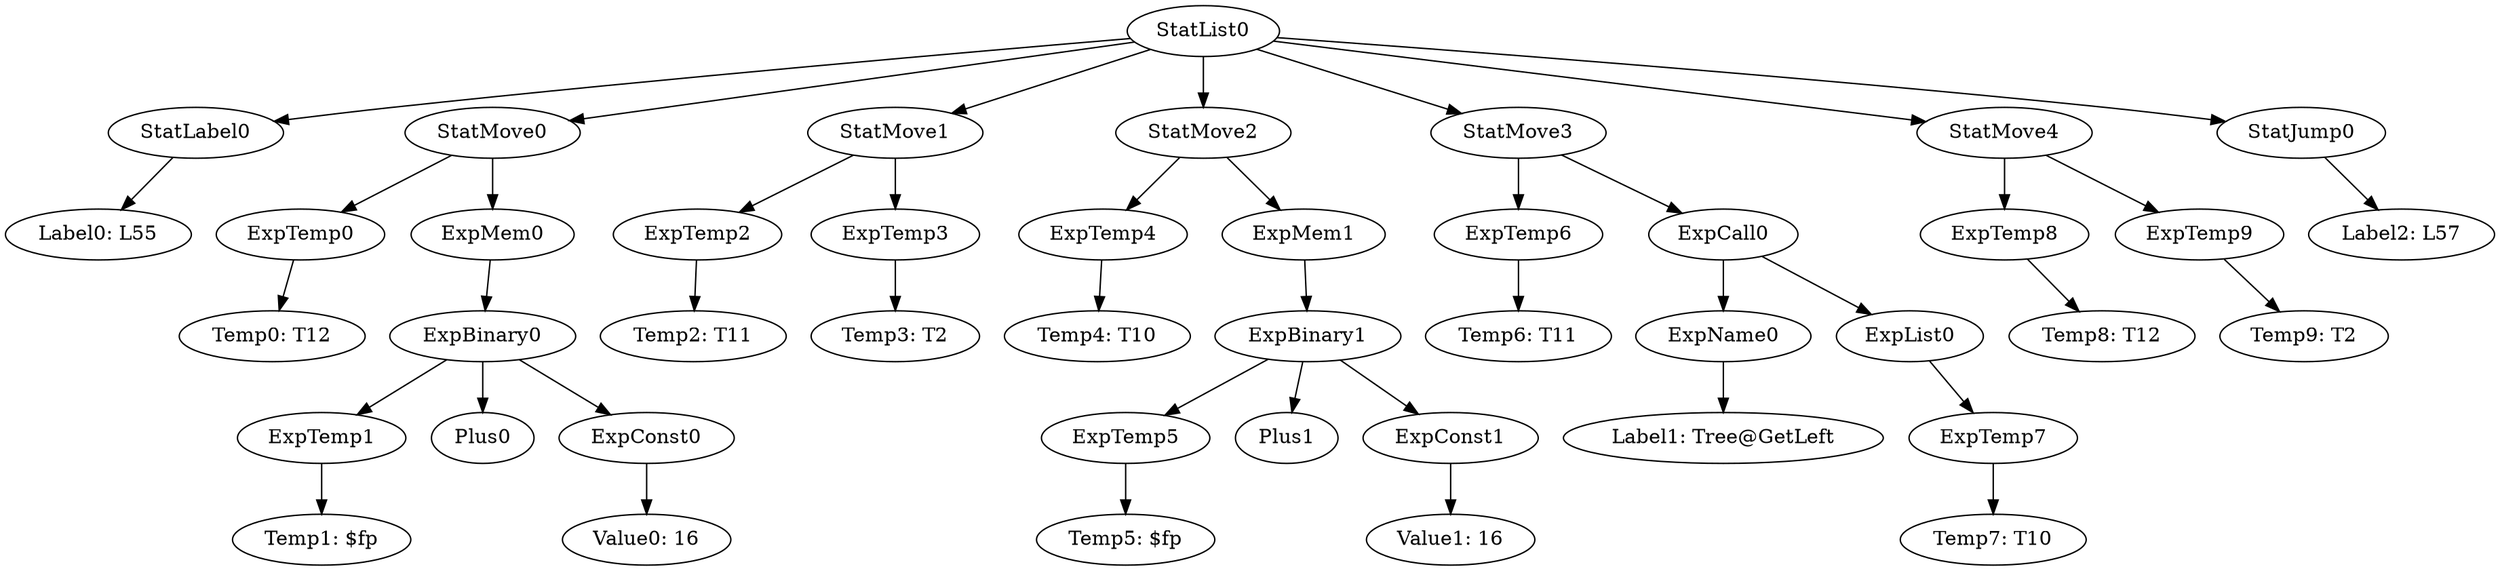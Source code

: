 digraph {
	ordering = out;
	ExpTemp9 -> "Temp9: T2";
	ExpList0 -> ExpTemp7;
	ExpTemp8 -> "Temp8: T12";
	StatMove1 -> ExpTemp2;
	StatMove1 -> ExpTemp3;
	ExpConst1 -> "Value1: 16";
	StatMove4 -> ExpTemp8;
	StatMove4 -> ExpTemp9;
	ExpMem0 -> ExpBinary0;
	ExpBinary1 -> ExpTemp5;
	ExpBinary1 -> Plus1;
	ExpBinary1 -> ExpConst1;
	ExpTemp2 -> "Temp2: T11";
	StatMove2 -> ExpTemp4;
	StatMove2 -> ExpMem1;
	ExpConst0 -> "Value0: 16";
	ExpMem1 -> ExpBinary1;
	StatLabel0 -> "Label0: L55";
	StatList0 -> StatLabel0;
	StatList0 -> StatMove0;
	StatList0 -> StatMove1;
	StatList0 -> StatMove2;
	StatList0 -> StatMove3;
	StatList0 -> StatMove4;
	StatList0 -> StatJump0;
	ExpTemp0 -> "Temp0: T12";
	ExpBinary0 -> ExpTemp1;
	ExpBinary0 -> Plus0;
	ExpBinary0 -> ExpConst0;
	StatMove0 -> ExpTemp0;
	StatMove0 -> ExpMem0;
	ExpTemp3 -> "Temp3: T2";
	StatJump0 -> "Label2: L57";
	ExpCall0 -> ExpName0;
	ExpCall0 -> ExpList0;
	ExpTemp1 -> "Temp1: $fp";
	ExpTemp5 -> "Temp5: $fp";
	ExpTemp6 -> "Temp6: T11";
	StatMove3 -> ExpTemp6;
	StatMove3 -> ExpCall0;
	ExpName0 -> "Label1: Tree@GetLeft";
	ExpTemp4 -> "Temp4: T10";
	ExpTemp7 -> "Temp7: T10";
}

